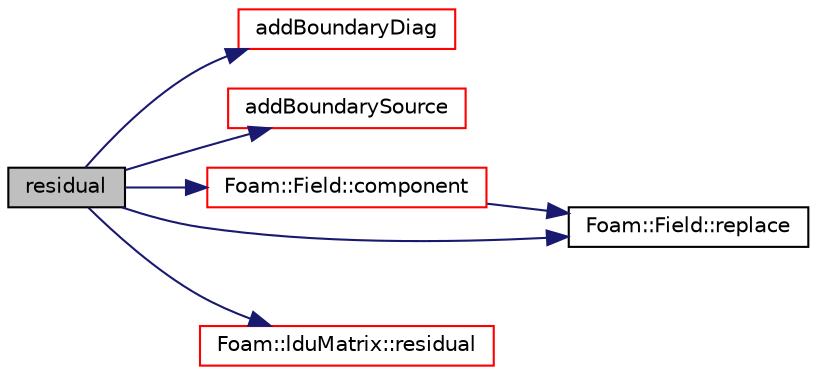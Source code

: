 digraph "residual"
{
  bgcolor="transparent";
  edge [fontname="Helvetica",fontsize="10",labelfontname="Helvetica",labelfontsize="10"];
  node [fontname="Helvetica",fontsize="10",shape=record];
  rankdir="LR";
  Node1 [label="residual",height=0.2,width=0.4,color="black", fillcolor="grey75", style="filled", fontcolor="black"];
  Node1 -> Node2 [color="midnightblue",fontsize="10",style="solid",fontname="Helvetica"];
  Node2 [label="addBoundaryDiag",height=0.2,width=0.4,color="red",URL="$a00875.html#a085edaddf912acc70e5957338503e5ec"];
  Node1 -> Node3 [color="midnightblue",fontsize="10",style="solid",fontname="Helvetica"];
  Node3 [label="addBoundarySource",height=0.2,width=0.4,color="red",URL="$a00875.html#a0011948a44dfba18f7aa66cf672fbfec"];
  Node1 -> Node4 [color="midnightblue",fontsize="10",style="solid",fontname="Helvetica"];
  Node4 [label="Foam::Field::component",height=0.2,width=0.4,color="red",URL="$a00754.html#a770bc7d2cd4553971cd2acd4d65be9eb",tooltip="Return a component field of the field. "];
  Node4 -> Node5 [color="midnightblue",fontsize="10",style="solid",fontname="Helvetica"];
  Node5 [label="Foam::Field::replace",height=0.2,width=0.4,color="black",URL="$a00754.html#a815e9bf6122726b1d13b4baf30bbad04",tooltip="Replace a component field of the field. "];
  Node1 -> Node5 [color="midnightblue",fontsize="10",style="solid",fontname="Helvetica"];
  Node1 -> Node6 [color="midnightblue",fontsize="10",style="solid",fontname="Helvetica"];
  Node6 [label="Foam::lduMatrix::residual",height=0.2,width=0.4,color="red",URL="$a01283.html#a993f699d9efc5bc6a82b0c8b6e86c78a"];
}
